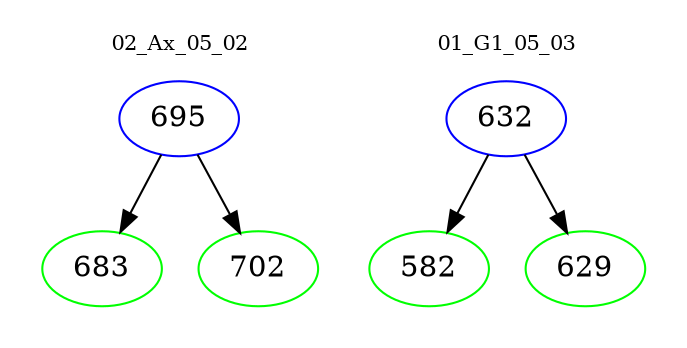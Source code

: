 digraph{
subgraph cluster_0 {
color = white
label = "02_Ax_05_02";
fontsize=10;
T0_695 [label="695", color="blue"]
T0_695 -> T0_683 [color="black"]
T0_683 [label="683", color="green"]
T0_695 -> T0_702 [color="black"]
T0_702 [label="702", color="green"]
}
subgraph cluster_1 {
color = white
label = "01_G1_05_03";
fontsize=10;
T1_632 [label="632", color="blue"]
T1_632 -> T1_582 [color="black"]
T1_582 [label="582", color="green"]
T1_632 -> T1_629 [color="black"]
T1_629 [label="629", color="green"]
}
}

